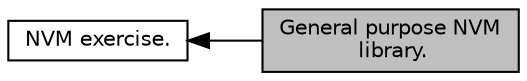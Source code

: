 digraph "General purpose NVM library."
{
  edge [fontname="Helvetica",fontsize="10",labelfontname="Helvetica",labelfontsize="10"];
  node [fontname="Helvetica",fontsize="10",shape=record];
  rankdir=LR;
  Node0 [label="General purpose NVM\l library.",height=0.2,width=0.4,color="black", fillcolor="grey75", style="filled", fontcolor="black"];
  Node1 [label="NVM exercise.",height=0.2,width=0.4,color="black", fillcolor="white", style="filled",URL="$group__nvm-exercise.html",tooltip="The exercise demonstrates how a general purpose NVM library can be build on embedded platforms..."];
  Node1->Node0 [shape=plaintext, dir="back", style="solid"];
}
